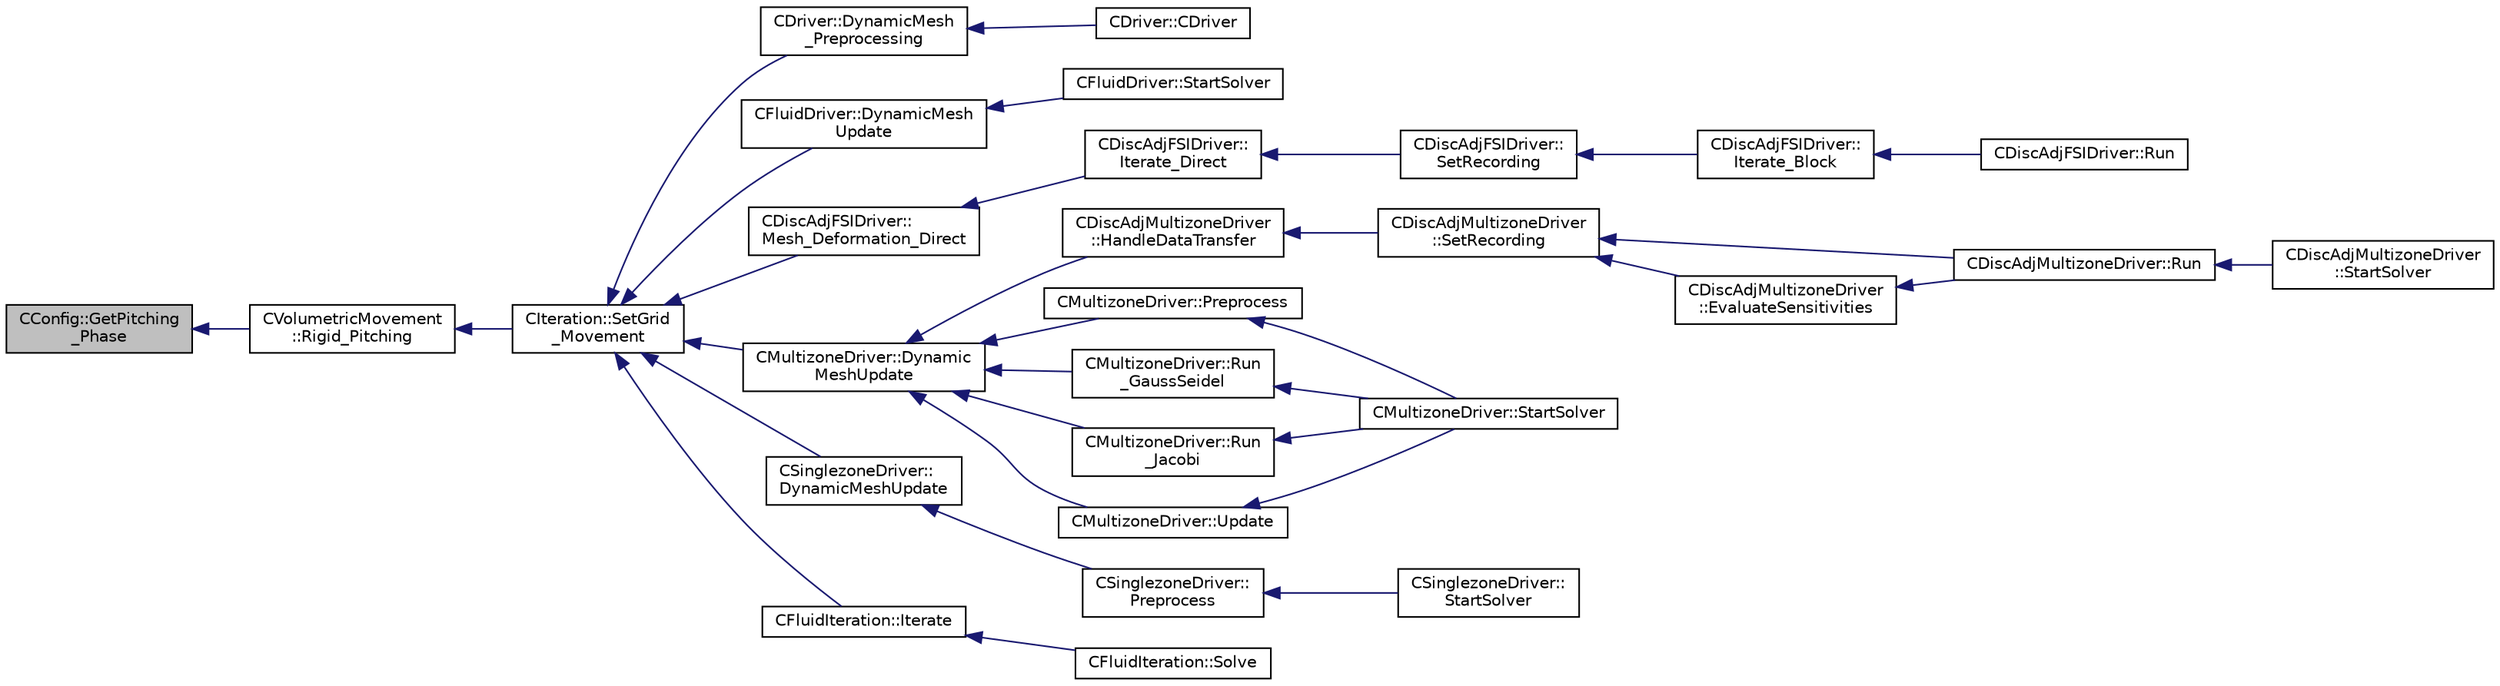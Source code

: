 digraph "CConfig::GetPitching_Phase"
{
  edge [fontname="Helvetica",fontsize="10",labelfontname="Helvetica",labelfontsize="10"];
  node [fontname="Helvetica",fontsize="10",shape=record];
  rankdir="LR";
  Node10328 [label="CConfig::GetPitching\l_Phase",height=0.2,width=0.4,color="black", fillcolor="grey75", style="filled", fontcolor="black"];
  Node10328 -> Node10329 [dir="back",color="midnightblue",fontsize="10",style="solid",fontname="Helvetica"];
  Node10329 [label="CVolumetricMovement\l::Rigid_Pitching",height=0.2,width=0.4,color="black", fillcolor="white", style="filled",URL="$class_c_volumetric_movement.html#a9806afa50b53c60376844053db15420c",tooltip="Unsteady pitching grid movement using rigid mesh motion. "];
  Node10329 -> Node10330 [dir="back",color="midnightblue",fontsize="10",style="solid",fontname="Helvetica"];
  Node10330 [label="CIteration::SetGrid\l_Movement",height=0.2,width=0.4,color="black", fillcolor="white", style="filled",URL="$class_c_iteration.html#a7b36785762f6b0c214569b185b858b6c",tooltip="Updates the positions and grid velocities for dynamic meshes between physical time steps..."];
  Node10330 -> Node10331 [dir="back",color="midnightblue",fontsize="10",style="solid",fontname="Helvetica"];
  Node10331 [label="CDriver::DynamicMesh\l_Preprocessing",height=0.2,width=0.4,color="black", fillcolor="white", style="filled",URL="$class_c_driver.html#af585d91d9c08dbddcc2b3e67dd5f5af9",tooltip="GridMovement_Preprocessing. "];
  Node10331 -> Node10332 [dir="back",color="midnightblue",fontsize="10",style="solid",fontname="Helvetica"];
  Node10332 [label="CDriver::CDriver",height=0.2,width=0.4,color="black", fillcolor="white", style="filled",URL="$class_c_driver.html#a3fca4a013a6efa9bbb38fe78a86b5f3d",tooltip="Constructor of the class. "];
  Node10330 -> Node10333 [dir="back",color="midnightblue",fontsize="10",style="solid",fontname="Helvetica"];
  Node10333 [label="CFluidDriver::DynamicMesh\lUpdate",height=0.2,width=0.4,color="black", fillcolor="white", style="filled",URL="$class_c_fluid_driver.html#a4eee67049f34a1875a42afa470e9f828",tooltip="Perform a dynamic mesh deformation, included grid velocity computation and the update of the multigri..."];
  Node10333 -> Node10334 [dir="back",color="midnightblue",fontsize="10",style="solid",fontname="Helvetica"];
  Node10334 [label="CFluidDriver::StartSolver",height=0.2,width=0.4,color="black", fillcolor="white", style="filled",URL="$class_c_fluid_driver.html#a1c122d5a4b5f562f69a84aef2b8bd6d5",tooltip="Launch the computation for all zones and all physics. "];
  Node10330 -> Node10335 [dir="back",color="midnightblue",fontsize="10",style="solid",fontname="Helvetica"];
  Node10335 [label="CDiscAdjFSIDriver::\lMesh_Deformation_Direct",height=0.2,width=0.4,color="black", fillcolor="white", style="filled",URL="$class_c_disc_adj_f_s_i_driver.html#ad683500d6b3773af342165b1b18f5c59",tooltip="Run a direct mesh deformation. "];
  Node10335 -> Node10336 [dir="back",color="midnightblue",fontsize="10",style="solid",fontname="Helvetica"];
  Node10336 [label="CDiscAdjFSIDriver::\lIterate_Direct",height=0.2,width=0.4,color="black", fillcolor="white", style="filled",URL="$class_c_disc_adj_f_s_i_driver.html#acd9e7f14d860522e48ba2b6db34efd49",tooltip="Iterate the direct solver for recording. "];
  Node10336 -> Node10337 [dir="back",color="midnightblue",fontsize="10",style="solid",fontname="Helvetica"];
  Node10337 [label="CDiscAdjFSIDriver::\lSetRecording",height=0.2,width=0.4,color="black", fillcolor="white", style="filled",URL="$class_c_disc_adj_f_s_i_driver.html#ab07394a77802e469a321ccd1b10cb988",tooltip="Set the recording for a Discrete Adjoint iteration for the FSI problem. "];
  Node10337 -> Node10338 [dir="back",color="midnightblue",fontsize="10",style="solid",fontname="Helvetica"];
  Node10338 [label="CDiscAdjFSIDriver::\lIterate_Block",height=0.2,width=0.4,color="black", fillcolor="white", style="filled",URL="$class_c_disc_adj_f_s_i_driver.html#a84949f139fa795b7d34d6ff77e82eb5c",tooltip="Iterate a certain block for adjoint FSI - may be the whole set of variables or independent and subite..."];
  Node10338 -> Node10339 [dir="back",color="midnightblue",fontsize="10",style="solid",fontname="Helvetica"];
  Node10339 [label="CDiscAdjFSIDriver::Run",height=0.2,width=0.4,color="black", fillcolor="white", style="filled",URL="$class_c_disc_adj_f_s_i_driver.html#a2e965d6e9c4dcfc296077cae225cab21",tooltip="Run a Discrete Adjoint iteration for the FSI problem. "];
  Node10330 -> Node10340 [dir="back",color="midnightblue",fontsize="10",style="solid",fontname="Helvetica"];
  Node10340 [label="CMultizoneDriver::Dynamic\lMeshUpdate",height=0.2,width=0.4,color="black", fillcolor="white", style="filled",URL="$class_c_multizone_driver.html#ad28a95a48e9750237a5e2b1bf2c4aac9",tooltip="Perform a dynamic mesh deformation, included grid velocity computation and the update of the multigri..."];
  Node10340 -> Node10341 [dir="back",color="midnightblue",fontsize="10",style="solid",fontname="Helvetica"];
  Node10341 [label="CDiscAdjMultizoneDriver\l::HandleDataTransfer",height=0.2,width=0.4,color="black", fillcolor="white", style="filled",URL="$class_c_disc_adj_multizone_driver.html#ab33de05a7a1f77dcf60014a4a35dd4f1",tooltip="Transfer data between zones and update grids when required. "];
  Node10341 -> Node10342 [dir="back",color="midnightblue",fontsize="10",style="solid",fontname="Helvetica"];
  Node10342 [label="CDiscAdjMultizoneDriver\l::SetRecording",height=0.2,width=0.4,color="black", fillcolor="white", style="filled",URL="$class_c_disc_adj_multizone_driver.html#a441f8669a04147aacab7df463e1dd021",tooltip="Record one iteration of the primal problem within each zone. "];
  Node10342 -> Node10343 [dir="back",color="midnightblue",fontsize="10",style="solid",fontname="Helvetica"];
  Node10343 [label="CDiscAdjMultizoneDriver::Run",height=0.2,width=0.4,color="black", fillcolor="white", style="filled",URL="$class_c_disc_adj_multizone_driver.html#af996aecdb6d20aa4fc81c9b67295abf5",tooltip="[Overload] Run an discrete adjoint update of all solvers within multiple zones. "];
  Node10343 -> Node10344 [dir="back",color="midnightblue",fontsize="10",style="solid",fontname="Helvetica"];
  Node10344 [label="CDiscAdjMultizoneDriver\l::StartSolver",height=0.2,width=0.4,color="black", fillcolor="white", style="filled",URL="$class_c_disc_adj_multizone_driver.html#a75de0a1a482ceeed4301a384f1515092",tooltip="[Overload] Launch the computation for discrete adjoint multizone problems. "];
  Node10342 -> Node10345 [dir="back",color="midnightblue",fontsize="10",style="solid",fontname="Helvetica"];
  Node10345 [label="CDiscAdjMultizoneDriver\l::EvaluateSensitivities",height=0.2,width=0.4,color="black", fillcolor="white", style="filled",URL="$class_c_disc_adj_multizone_driver.html#ac2789097629674cfb7d4de64954024df",tooltip="Evaluate sensitivites for the current adjoint solution and output files. "];
  Node10345 -> Node10343 [dir="back",color="midnightblue",fontsize="10",style="solid",fontname="Helvetica"];
  Node10340 -> Node10346 [dir="back",color="midnightblue",fontsize="10",style="solid",fontname="Helvetica"];
  Node10346 [label="CMultizoneDriver::Preprocess",height=0.2,width=0.4,color="black", fillcolor="white", style="filled",URL="$class_c_multizone_driver.html#a29c97f0dff69501feb7d5f8fe2670088",tooltip="Preprocess the multizone iteration. "];
  Node10346 -> Node10347 [dir="back",color="midnightblue",fontsize="10",style="solid",fontname="Helvetica"];
  Node10347 [label="CMultizoneDriver::StartSolver",height=0.2,width=0.4,color="black", fillcolor="white", style="filled",URL="$class_c_multizone_driver.html#a03cfc000c383ef0d86d34e1c6aef5ff3",tooltip="[Overload] Launch the computation for multizone problems. "];
  Node10340 -> Node10348 [dir="back",color="midnightblue",fontsize="10",style="solid",fontname="Helvetica"];
  Node10348 [label="CMultizoneDriver::Run\l_GaussSeidel",height=0.2,width=0.4,color="black", fillcolor="white", style="filled",URL="$class_c_multizone_driver.html#a8036223cdbe0c0d4552f17f6bad9189b",tooltip="Run a Block Gauss-Seidel iteration in all physical zones. "];
  Node10348 -> Node10347 [dir="back",color="midnightblue",fontsize="10",style="solid",fontname="Helvetica"];
  Node10340 -> Node10349 [dir="back",color="midnightblue",fontsize="10",style="solid",fontname="Helvetica"];
  Node10349 [label="CMultizoneDriver::Run\l_Jacobi",height=0.2,width=0.4,color="black", fillcolor="white", style="filled",URL="$class_c_multizone_driver.html#a1bf2824daac5a10e8fb7387676eee338",tooltip="Run a Block-Jacobi iteration in all physical zones. "];
  Node10349 -> Node10347 [dir="back",color="midnightblue",fontsize="10",style="solid",fontname="Helvetica"];
  Node10340 -> Node10350 [dir="back",color="midnightblue",fontsize="10",style="solid",fontname="Helvetica"];
  Node10350 [label="CMultizoneDriver::Update",height=0.2,width=0.4,color="black", fillcolor="white", style="filled",URL="$class_c_multizone_driver.html#ac5d960382730c14b035965906cf02cb6",tooltip="Update the dual-time solution within multiple zones. "];
  Node10350 -> Node10347 [dir="back",color="midnightblue",fontsize="10",style="solid",fontname="Helvetica"];
  Node10330 -> Node10351 [dir="back",color="midnightblue",fontsize="10",style="solid",fontname="Helvetica"];
  Node10351 [label="CSinglezoneDriver::\lDynamicMeshUpdate",height=0.2,width=0.4,color="black", fillcolor="white", style="filled",URL="$class_c_singlezone_driver.html#a8cf4c7786b495d459818b656a7f6a357",tooltip="Perform a dynamic mesh deformation, included grid velocity computation and the update of the multigri..."];
  Node10351 -> Node10352 [dir="back",color="midnightblue",fontsize="10",style="solid",fontname="Helvetica"];
  Node10352 [label="CSinglezoneDriver::\lPreprocess",height=0.2,width=0.4,color="black", fillcolor="white", style="filled",URL="$class_c_singlezone_driver.html#adc6587c2d0cd656a4fbdebaf611fbbc8",tooltip="Preprocess the single-zone iteration. "];
  Node10352 -> Node10353 [dir="back",color="midnightblue",fontsize="10",style="solid",fontname="Helvetica"];
  Node10353 [label="CSinglezoneDriver::\lStartSolver",height=0.2,width=0.4,color="black", fillcolor="white", style="filled",URL="$class_c_singlezone_driver.html#a6eb4215f7ee740a6d5edb798110ce44a",tooltip="[Overload] Launch the computation for single-zone problems. "];
  Node10330 -> Node10354 [dir="back",color="midnightblue",fontsize="10",style="solid",fontname="Helvetica"];
  Node10354 [label="CFluidIteration::Iterate",height=0.2,width=0.4,color="black", fillcolor="white", style="filled",URL="$class_c_fluid_iteration.html#ab1379b4cba3d8c893395123fb6030986",tooltip="Perform a single iteration of the fluid system. "];
  Node10354 -> Node10355 [dir="back",color="midnightblue",fontsize="10",style="solid",fontname="Helvetica"];
  Node10355 [label="CFluidIteration::Solve",height=0.2,width=0.4,color="black", fillcolor="white", style="filled",URL="$class_c_fluid_iteration.html#ae22cd342c9c9d2ea5ac3f5103394ff80",tooltip="Iterate the fluid system for a number of Inner_Iter iterations. "];
}
